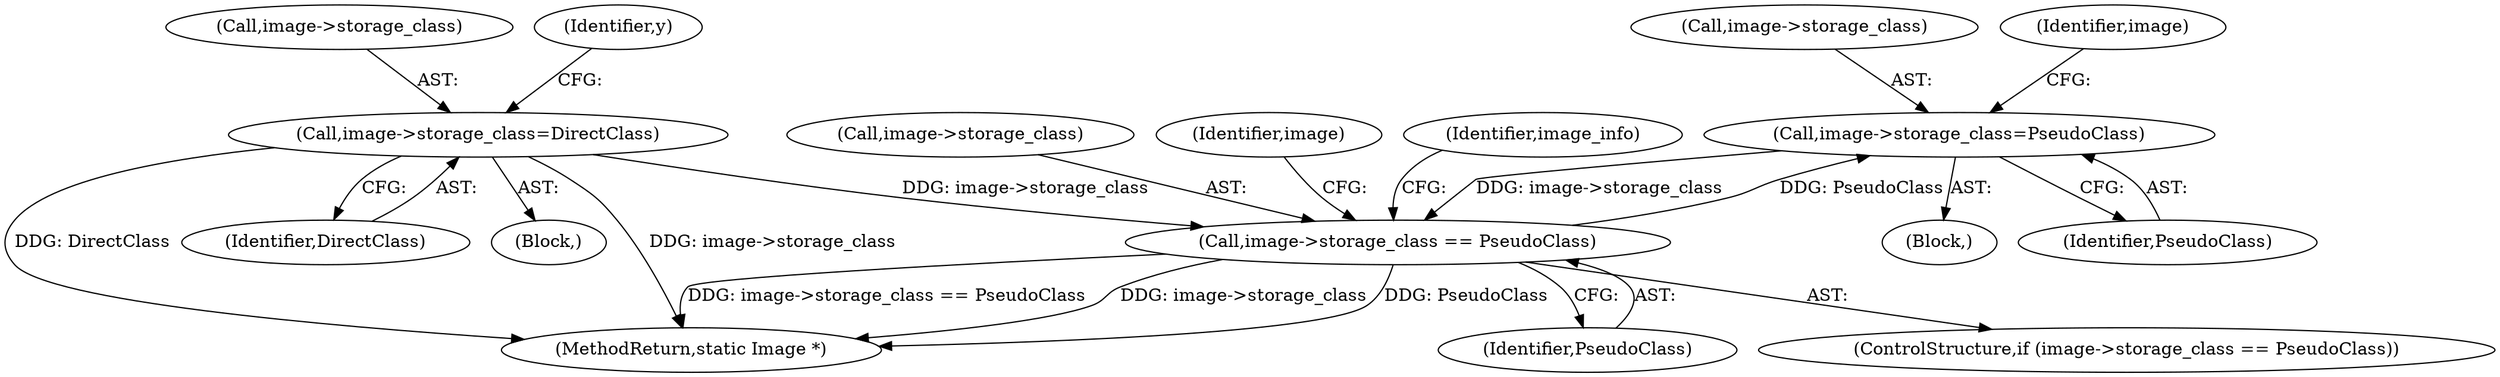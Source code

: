 digraph "0_ImageMagick_0f6fc2d5bf8f500820c3dbcf0d23ee14f2d9f734_3@pointer" {
"1000896" [label="(Call,image->storage_class=PseudoClass)"];
"1000924" [label="(Call,image->storage_class == PseudoClass)"];
"1000896" [label="(Call,image->storage_class=PseudoClass)"];
"1001909" [label="(Call,image->storage_class=DirectClass)"];
"1000897" [label="(Call,image->storage_class)"];
"1000900" [label="(Identifier,PseudoClass)"];
"1002173" [label="(MethodReturn,static Image *)"];
"1000903" [label="(Identifier,image)"];
"1001910" [label="(Call,image->storage_class)"];
"1000925" [label="(Call,image->storage_class)"];
"1001916" [label="(Identifier,y)"];
"1000935" [label="(Identifier,image)"];
"1000895" [label="(Block,)"];
"1000928" [label="(Identifier,PseudoClass)"];
"1000923" [label="(ControlStructure,if (image->storage_class == PseudoClass))"];
"1001064" [label="(Identifier,image_info)"];
"1000896" [label="(Call,image->storage_class=PseudoClass)"];
"1001913" [label="(Identifier,DirectClass)"];
"1001908" [label="(Block,)"];
"1001909" [label="(Call,image->storage_class=DirectClass)"];
"1000924" [label="(Call,image->storage_class == PseudoClass)"];
"1000896" -> "1000895"  [label="AST: "];
"1000896" -> "1000900"  [label="CFG: "];
"1000897" -> "1000896"  [label="AST: "];
"1000900" -> "1000896"  [label="AST: "];
"1000903" -> "1000896"  [label="CFG: "];
"1000924" -> "1000896"  [label="DDG: PseudoClass"];
"1000896" -> "1000924"  [label="DDG: image->storage_class"];
"1000924" -> "1000923"  [label="AST: "];
"1000924" -> "1000928"  [label="CFG: "];
"1000925" -> "1000924"  [label="AST: "];
"1000928" -> "1000924"  [label="AST: "];
"1000935" -> "1000924"  [label="CFG: "];
"1001064" -> "1000924"  [label="CFG: "];
"1000924" -> "1002173"  [label="DDG: image->storage_class"];
"1000924" -> "1002173"  [label="DDG: PseudoClass"];
"1000924" -> "1002173"  [label="DDG: image->storage_class == PseudoClass"];
"1001909" -> "1000924"  [label="DDG: image->storage_class"];
"1001909" -> "1001908"  [label="AST: "];
"1001909" -> "1001913"  [label="CFG: "];
"1001910" -> "1001909"  [label="AST: "];
"1001913" -> "1001909"  [label="AST: "];
"1001916" -> "1001909"  [label="CFG: "];
"1001909" -> "1002173"  [label="DDG: image->storage_class"];
"1001909" -> "1002173"  [label="DDG: DirectClass"];
}
